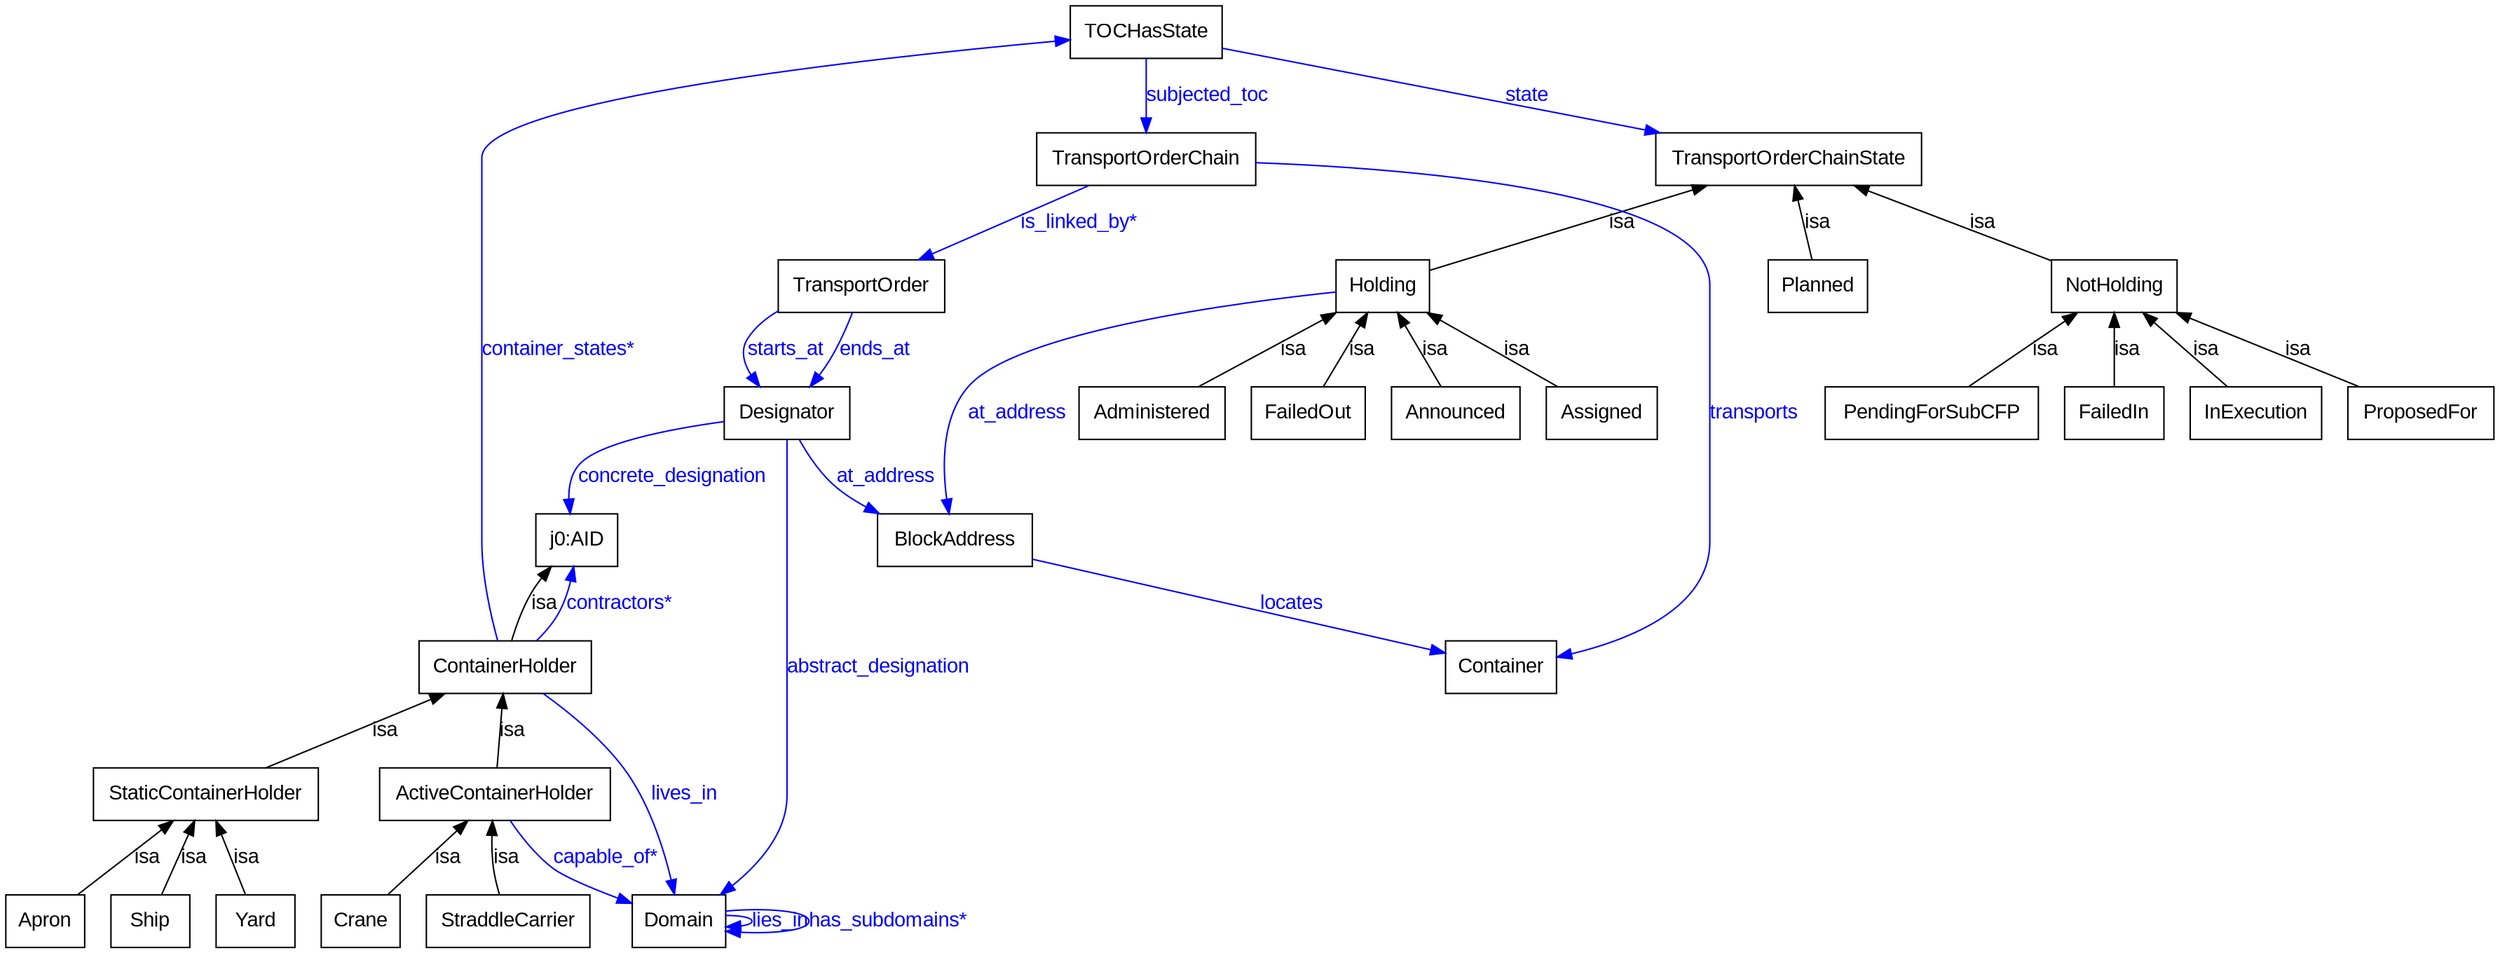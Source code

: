 digraph contmas_ontology {
	node [label="\N", fontname=Arial];
	edge [fontname=Arial];
	graph [bb="0,0,1722,666"];
	Container [label=Container, shape=box, color="0.0,0.0,0.0", fontcolor="0.0,0.0,0.0", pos="955,198", width="1.0556", height="0.5"];
	ProposedFor [label=ProposedFor, shape=box, color="0.0,0.0,0.0", fontcolor="0.0,0.0,0.0", pos="1672,378", width="1.3889", height="0.5"];
	NotHolding [label=NotHolding, shape=box, color="0.0,0.0,0.0", fontcolor="0.0,0.0,0.0", pos="1462,468", width="1.1944", height="0.5"];
	FailedOut [label=FailedOut, shape=box, color="0.0,0.0,0.0", fontcolor="0.0,0.0,0.0", pos="907,378", width="1.0833", height="0.5"];
	Holding [label=Holding, shape=box, color="0.0,0.0,0.0", fontcolor="0.0,0.0,0.0", pos="958,468", width="0.88889", height="0.5"];
	Announced [label=Announced, shape=box, color="0.0,0.0,0.0", fontcolor="0.0,0.0,0.0", pos="1008,378", width="1.2222", height="0.5"];
	PendingForSubCFP [label=PendingForSubCFP, shape=box, color="0.0,0.0,0.0", fontcolor="0.0,0.0,0.0", pos="1337,378", width="2.0278", height="0.5"];
	FailedIn [label=FailedIn, shape=box, color="0.0,0.0,0.0", fontcolor="0.0,0.0,0.0", pos="1462,378", width="0.94444", height="0.5"];
	TransportOrderChainState [label=TransportOrderChainState, shape=box, color="0.0,0.0,0.0", fontcolor="0.0,0.0,0.0", pos="1236,558", width="2.5278", height="0.5"];
	Assigned [label=Assigned, shape=box, color="0.0,0.0,0.0", fontcolor="0.0,0.0,0.0", pos="1108,378", width="1.0556", height="0.5"];
	Crane [label=Crane, shape=box, color="0.0,0.0,0.0", fontcolor="0.0,0.0,0.0", pos="243,18", width="0.75", height="0.5"];
	ActiveContainerHolder [label=ActiveContainerHolder, shape=box, color="0.0,0.0,0.0", fontcolor="0.0,0.0,0.0", pos="331,108", width="2.1944", height="0.5"];
	"j0:AID" [label="j0:AID", shape=box, color="0.0,0.0,0.0", fontcolor="0.0,0.0,0.0", pos="388,288", width="0.77778", height="0.5"];
	Planned [label=Planned, shape=box, color="0.0,0.0,0.0", fontcolor="0.0,0.0,0.0", pos="1257,468", width="0.94444", height="0.5"];
	BlockAddress [label=BlockAddress, shape=box, color="0.0,0.0,0.0", fontcolor="0.0,0.0,0.0", pos="660,288", width="1.4722", height="0.5"];
	Administered [label=Administered, shape=box, color="0.0,0.0,0.0", fontcolor="0.0,0.0,0.0", pos="800,378", width="1.3889", height="0.5"];
	ContainerHolder [label=ContainerHolder, shape=box, color="0.0,0.0,0.0", fontcolor="0.0,0.0,0.0", pos="336,198", width="1.6389", height="0.5"];
	Domain [label=Domain, shape=box, color="0.0,0.0,0.0", fontcolor="0.0,0.0,0.0", pos="464,18", width="0.88889", height="0.5"];
	InExecution [label=InExecution, shape=box, color="0.0,0.0,0.0", fontcolor="0.0,0.0,0.0", pos="1559,378", width="1.25", height="0.5"];
	TOCHasState [label=TOCHasState, shape=box, color="0.0,0.0,0.0", fontcolor="0.0,0.0,0.0", pos="937,648", width="1.4444", height="0.5"];
	Yard [label=Yard, shape=box, color="0.0,0.0,0.0", fontcolor="0.0,0.0,0.0", pos="171,18", width="0.75", height="0.5"];
	StaticContainerHolder [label=StaticContainerHolder, shape=box, color="0.0,0.0,0.0", fontcolor="0.0,0.0,0.0", pos="135,108", width="2.1389", height="0.5"];
	Apron [label=Apron, shape=box, color="0.0,0.0,0.0", fontcolor="0.0,0.0,0.0", pos="27,18", width="0.75", height="0.5"];
	TransportOrderChain [label=TransportOrderChain, shape=box, color="0.0,0.0,0.0", fontcolor="0.0,0.0,0.0", pos="937,558", width="2.0833", height="0.5"];
	Ship [label=Ship, shape=box, color="0.0,0.0,0.0", fontcolor="0.0,0.0,0.0", pos="99,18", width="0.75", height="0.5"];
	TransportOrder [label=TransportOrder, shape=box, color="0.0,0.0,0.0", fontcolor="0.0,0.0,0.0", pos="593,468", width="1.5833", height="0.5"];
	Designator [label=Designator, shape=box, color="0.0,0.0,0.0", fontcolor="0.0,0.0,0.0", pos="540,378", width="1.1944", height="0.5"];
	StraddleCarrier [label=StraddleCarrier, shape=box, color="0.0,0.0,0.0", fontcolor="0.0,0.0,0.0", pos="344,18", width="1.5556", height="0.5"];
	NotHolding -> ProposedFor [dir=back, label=isa, color="0.0,0.0,0.0", fontcolor="0.0,0.0,0.0", pos="s,1504.2,449.9 1513.5,445.91 1549.3,430.59 1596.3,410.44 1629.8,396.08", lp="1594.5,423"];
	Holding -> FailedOut [dir=back, label=isa, color="0.0,0.0,0.0", fontcolor="0.0,0.0,0.0", pos="s,947.68,449.79 942.58,440.79 934.4,426.35 924.56,408.99 917.31,396.19", lp="946.5,423"];
	Holding -> Announced [dir=back, label=isa, color="0.0,0.0,0.0", fontcolor="0.0,0.0,0.0", pos="s,968.12,449.79 973.11,440.79 981.14,426.35 990.78,408.99 997.9,396.19", lp="996.5,423"];
	NotHolding -> PendingForSubCFP [dir=back, label=isa, color="0.0,0.0,0.0", fontcolor="0.0,0.0,0.0", pos="s,1436.7,449.79 1428.4,443.84 1407.6,428.85 1381.3,409.9 1362.3,396.19", lp="1419.5,423"];
	NotHolding -> FailedIn [dir=back, label=isa, color="0.0,0.0,0.0", fontcolor="0.0,0.0,0.0", pos="s,1462,449.79 1462,439.55 1462,425.36 1462,408.62 1462,396.19", lp="1471.5,423"];
	Holding -> Assigned [dir=back, label=isa, color="0.0,0.0,0.0", fontcolor="0.0,0.0,0.0", pos="s,988.35,449.79 996.97,444.62 1022.2,429.46 1054.7,410 1077.9,396.03", lp="1055.5,423"];
	ActiveContainerHolder -> Crane [dir=back, label=isa, color="0.0,0.0,0.0", fontcolor="0.0,0.0,0.0", pos="s,313.19,89.787 306,82.431 291.57,67.678 273.78,49.476 260.78,36.186", lp="303.5,63"];
	TransportOrderChainState -> Planned [dir=back, label=isa, color="0.0,0.0,0.0", fontcolor="0.0,0.0,0.0", pos="s,1240.2,539.79 1242.5,529.96 1245.9,515.69 1249.8,498.74 1252.8,486.19", lp="1257.5,513"];
	TransportOrderChainState -> Holding [dir=back, label=isa, color="0.0,0.0,0.0", fontcolor="0.0,0.0,0.0", pos="s,1180.1,539.9 1170.5,536.78 1113.6,518.39 1033.9,492.56 990,478.36", lp="1130.5,513"];
	Holding -> BlockAddress [label=at_address, color="0.6666667,1.0,1.0", fontcolor="0.6666667,1.0,1.0", style=filled, pos="e,655.73,306.06 925.84,464.65 857.69,456.85 702.25,435.09 669,396 650.42,374.15 650.77,340.03 654.1,316", lp="705,378"];
	Holding -> Administered [dir=back, label=isa, color="0.0,0.0,0.0", fontcolor="0.0,0.0,0.0", pos="s,926.03,449.79 917.3,444.82 890.63,429.63 856.28,410.06 831.66,396.03", lp="902.5,423"];
	ContainerHolder -> ActiveContainerHolder [dir=back, label=isa, color="0.0,0.0,0.0", fontcolor="0.0,0.0,0.0", pos="s,334.99,179.79 334.42,169.55 333.63,155.36 332.7,138.62 332.01,126.19", lp="342.5,153"];
	ActiveContainerHolder -> Domain [label="capable_of*", color="0.6666667,1.0,1.0", fontcolor="0.6666667,1.0,1.0", style=filled, pos="e,431.68,28.754 341.51,89.914 349.03,78.323 360.08,63.688 373,54 381.29,47.782 402.36,39.312 422.13,32.15", lp="411.5,63"];
	NotHolding -> InExecution [dir=back, label=isa, color="0.0,0.0,0.0", fontcolor="0.0,0.0,0.0", pos="s,1481.6,449.79 1489.1,442.84 1505.1,428.01 1524.9,409.6 1539.4,396.19", lp="1528.5,423"];
	"j0:AID" -> ContainerHolder [dir=back, label=isa, color="0.0,0.0,0.0", fontcolor="0.0,0.0,0.0", pos="s,373.21,269.83 367.27,261.66 365.06,258.47 362.92,255.21 361,252 354.22,240.65 347.97,227.15 343.41,216.49", lp="370.5,243"];
	ContainerHolder -> TOCHasState [label="container_states*", color="0.6666667,1.0,1.0", fontcolor="0.6666667,1.0,1.0", style=filled, pos="e,884.99,645.77 333.1,216.22 330.47,234.36 327,263.03 327,288 327,558 327,558 327,558 327,612.94 719.24,637.64 874.66,645.27", lp="382,423"];
	ContainerHolder -> "j0:AID" [label="contractors*", color="0.6666667,1.0,1.0", fontcolor="0.6666667,1.0,1.0", style=filled, pos="e,388.53,269.92 364.73,216.3 370.63,221.35 376.2,227.3 380,234 384.39,241.74 386.64,251.06 387.72,259.76", lp="424,243"];
	ContainerHolder -> Domain [label=lives_in, color="0.6666667,1.0,1.0", fontcolor="0.6666667,1.0,1.0", style=filled, pos="e,460.51,36.391 361.23,179.75 378.8,166.22 402.03,146.62 419,126 436.59,104.63 439.55,97.623 450,72 453.33,63.84 456.06,54.658 458.2\
,46.211", lp="466,108"];
	Domain -> Domain [label=lies_in, color="0.6666667,1.0,1.0", fontcolor="0.6666667,1.0,1.0", style=filled, pos="e,496.22,13.879 496.22,22.121 506.18,22.038 514,20.664 514,18 514,16.335 510.95,15.174 506.22,14.517", lp="534.5,18"];
	Domain -> Domain [label="has_subdomains*", color="0.6666667,1.0,1.0", fontcolor="0.6666667,1.0,1.0", style=filled, pos="e,496.09,3.3044 496.09,32.696 523.43,38.191 555,33.293 555,18 555,4.5589 530.61,-0.85271 506.15,1.7651", lp="612,18"];
	StaticContainerHolder -> Yard [dir=back, label=isa, color="0.0,0.0,0.0", fontcolor="0.0,0.0,0.0", pos="s,142.29,89.787 146.05,80.38 151.79,66.018 158.65,48.866 163.73,36.186", lp="165.5,63"];
	TransportOrderChainState -> NotHolding [dir=back, label=isa, color="0.0,0.0,0.0", fontcolor="0.0,0.0,0.0", pos="s,1281.5,539.9 1291.2,536.03 1330.5,520.37 1382.6,499.61 1418.9,485.16", lp="1378.5,513"];
	StaticContainerHolder -> Apron [dir=back, label=isa, color="0.0,0.0,0.0", fontcolor="0.0,0.0,0.0", pos="s,111.99,89.835 104.13,83.532 99.377,79.698 94.541,75.761 90,72 75.799,60.239 60.049,46.739 47.849,36.179", lp="99.5,63"];
	BlockAddress -> Container [label=locates, color="0.6666667,1.0,1.0", fontcolor="0.6666667,1.0,1.0", style=filled, pos="e,916.88,209.63 713.08,271.81 768.25,254.98 853.82,228.87 907.02,212.64", lp="856,243"];
	ContainerHolder -> StaticContainerHolder [dir=back, label=isa, color="0.0,0.0,0.0", fontcolor="0.0,0.0,0.0", pos="s,295.32,179.79 285.99,175.61 251.82,160.31 207.14,140.3 175.27,126.03", lp="262.5,153"];
	TOCHasState -> TransportOrderChainState [label=state, color="0.6666667,1.0,1.0", fontcolor="0.6666667,1.0,1.0", style=filled, pos="e,1176,576.05 989.08,632.32 1038.1,617.55 1112,595.32 1166.2,579.02", lp="1128.5,603"];
	TOCHasState -> TransportOrderChain [label=subjected_toc, color="0.6666667,1.0,1.0", fontcolor="0.6666667,1.0,1.0", style=filled, pos="e,937,576.19 937,629.79 937,617.34 937,600.61 937,586.42", lp="982.5,603"];
	StaticContainerHolder -> Ship [dir=back, label=isa, color="0.0,0.0,0.0", fontcolor="0.0,0.0,0.0", pos="s,127.71,89.787 123.95,80.38 118.21,66.018 111.35,48.866 106.27,36.186", lp="129.5,63"];
	TransportOrder -> Designator [label=ends_at, color="0.6666667,1.0,1.0", fontcolor="0.6666667,1.0,1.0", style=filled, pos="e,557.64,396.16 587.25,449.79 583.43,438.98 577.87,425.23 571,414 568.93,410.61 566.54,407.23 564.03,403.96", lp="605,423"];
	TransportOrder -> Designator [label=starts_at, color="0.6666667,1.0,1.0", fontcolor="0.6666667,1.0,1.0", style=filled, pos="e,520.89,396 535.74,452.69 526.34,447.62 517.79,440.9 512,432 506.33,423.28 509.17,413.27 514.81,404.26", lp="539.5,423"];
	TransportOrderChain -> TransportOrder [label="is_linked_by*", color="0.6666667,1.0,1.0", fontcolor="0.6666667,1.0,1.0", style=filled, pos="e,650.13,482.95 867.8,539.9 807.21,524.04 719.74,501.16 659.86,485.49", lp="837.5,513"];
	TransportOrderChain -> Container [label=transports, color="0.6666667,1.0,1.0", fontcolor="0.6666667,1.0,1.0", style=filled, pos="e,993.25,204.98 1012.2,545.29 1084.2,530.91 1182,504.65 1182,468 1182,468 1182,468 1182,288 1182,249.84 1069.8,220.85 1003.1,207", lp="1214,378"];
	Designator -> Domain [label=abstract_designation, color="0.6666667,1.0,1.0", fontcolor="0.6666667,1.0,1.0", style=filled, pos="e,492.73,36.055 540,359.73 540,341.55 540,312.84 540,288 540,288 540,288 540,108 540,81.218 520.11,58.285 500.68,42.272", lp="606,198"];
	Designator -> BlockAddress [label=at_address, color="0.6666667,1.0,1.0", fontcolor="0.6666667,1.0,1.0", style=filled, pos="e,606.61,304.38 547.83,359.95 553.63,348.37 562.5,333.74 574,324 580.98,318.09 589.08,313.03 597.45,308.74", lp="610,333"];
	Designator -> "j0:AID" [label=concrete_designation, color="0.6666667,1.0,1.0", fontcolor="0.6666667,1.0,1.0", style=filled, pos="e,383.14,306.18 496.8,373.55 457.08,368.47 402.39,358.64 389,342 383.3,334.91 381.77,325.44 382.08,316.41", lp="457.5,333"];
	ActiveContainerHolder -> StraddleCarrier [dir=back, label=isa, color="0.0,0.0,0.0", fontcolor="0.0,0.0,0.0", pos="s,329.45,89.865 329.17,79.814 329.11,71.453 329.55,62.311 331,54 332.03,48.109 333.94,41.911 335.99,36.349", lp="340.5,63"];
}
